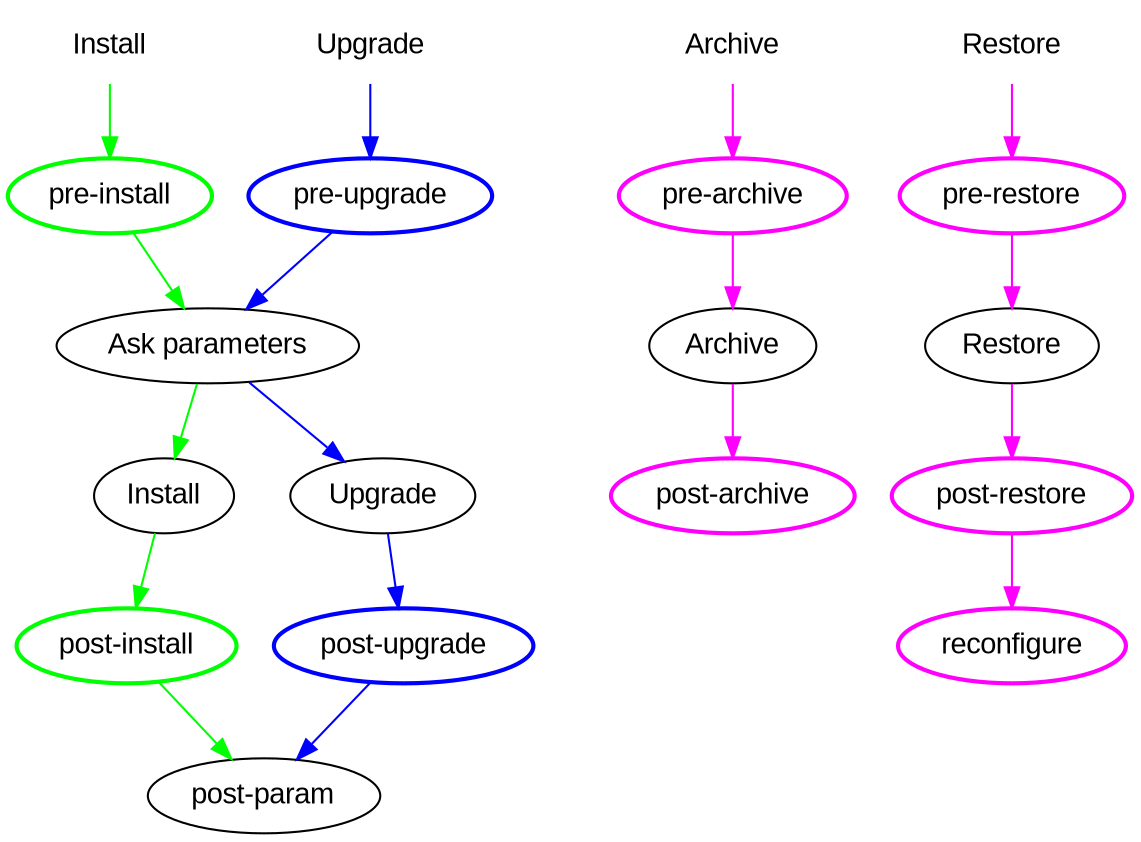 digraph D {
	node [fontname="Liberation Sans"];

// Install

	"start-install" [label="Install",style=filled,color=transparent,fillcolor=transparent];
	"pre-install" [style=bold,color=green];
	"post-install" [style=bold,color=green];
	{
		edge [color=green];
		"start-install" -> "pre-install" -> "Ask parameters" -> "Install" -> "post-install" -> "post-param";
	}

// Upgrade

	"start-upgrade" [label="Upgrade",style=filled,color=transparent,fillcolor=transparent];
	"pre-upgrade" [style=bold,color=blue];
	"post-upgrade" [style=bold,color=blue];
	{
		edge [color=blue];
		"start-upgrade" -> "pre-upgrade" -> "Ask parameters" -> "Upgrade" -> "post-upgrade" -> "post-param";
	}

// Archive

	"start-archive" [label="Archive",style=filled,color=transparent,fillcolor=transparent];
	"pre-archive" [style=bold,color=magenta];
	"post-archive" [style=bold,color=magenta];
	{
		edge [color=magenta];
		"start-archive" -> "pre-archive" -> "Archive" -> "post-archive";
	}

// Restore

	"start-restore" [label="Restore",style=filled,color=transparent,fillcolor=transparent];
	"pre-restore" [style=bold,color=magenta];
	"post-restore" [style=bold,color=magenta];
	"reconfigure" [style=bold,color=magenta];
	{
		edge [color=magenta];
		"start-restore" -> "pre-restore" -> "Restore" -> "post-restore" -> "reconfigure";
	}
}
